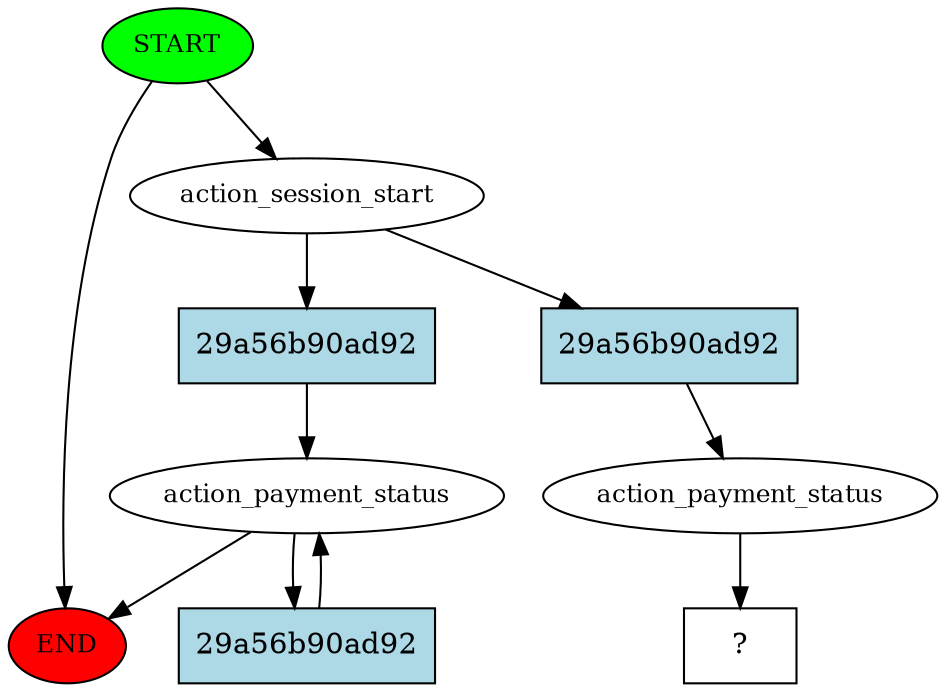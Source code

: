 digraph  {
0 [class="start active", fillcolor=green, fontsize=12, label=START, style=filled];
"-1" [class=end, fillcolor=red, fontsize=12, label=END, style=filled];
1 [class=active, fontsize=12, label=action_session_start];
2 [class="", fontsize=12, label=action_payment_status];
6 [class=active, fontsize=12, label=action_payment_status];
7 [class="intent dashed active", label="  ?  ", shape=rect];
8 [class=intent, fillcolor=lightblue, label="29a56b90ad92", shape=rect, style=filled];
9 [class="intent active", fillcolor=lightblue, label="29a56b90ad92", shape=rect, style=filled];
10 [class=intent, fillcolor=lightblue, label="29a56b90ad92", shape=rect, style=filled];
0 -> "-1"  [class="", key=NONE, label=""];
0 -> 1  [class=active, key=NONE, label=""];
1 -> 8  [class="", key=0];
1 -> 9  [class=active, key=0];
2 -> "-1"  [class="", key=NONE, label=""];
2 -> 10  [class="", key=0];
6 -> 7  [class=active, key=NONE, label=""];
8 -> 2  [class="", key=0];
9 -> 6  [class=active, key=0];
10 -> 2  [class="", key=0];
}

